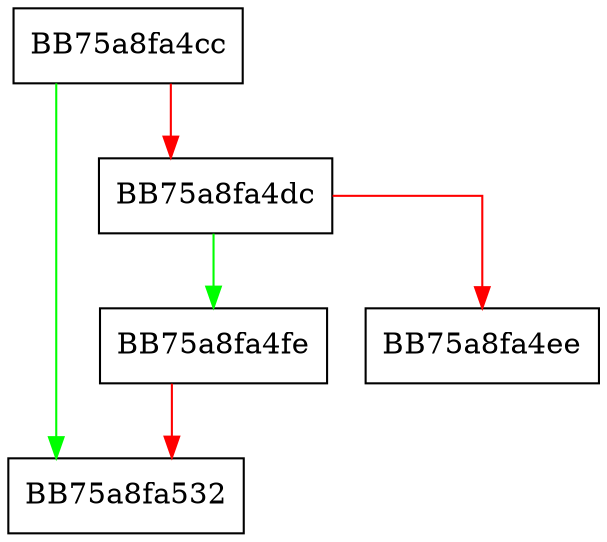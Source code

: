 digraph clear {
  node [shape="box"];
  graph [splines=ortho];
  BB75a8fa4cc -> BB75a8fa532 [color="green"];
  BB75a8fa4cc -> BB75a8fa4dc [color="red"];
  BB75a8fa4dc -> BB75a8fa4fe [color="green"];
  BB75a8fa4dc -> BB75a8fa4ee [color="red"];
  BB75a8fa4fe -> BB75a8fa532 [color="red"];
}